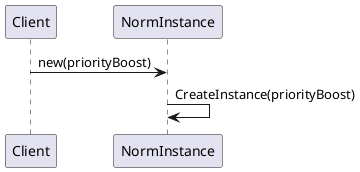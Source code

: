 @startuml
Client -> NormInstance: new(priorityBoost)
NormInstance -> NormInstance : CreateInstance(priorityBoost)
@enduml